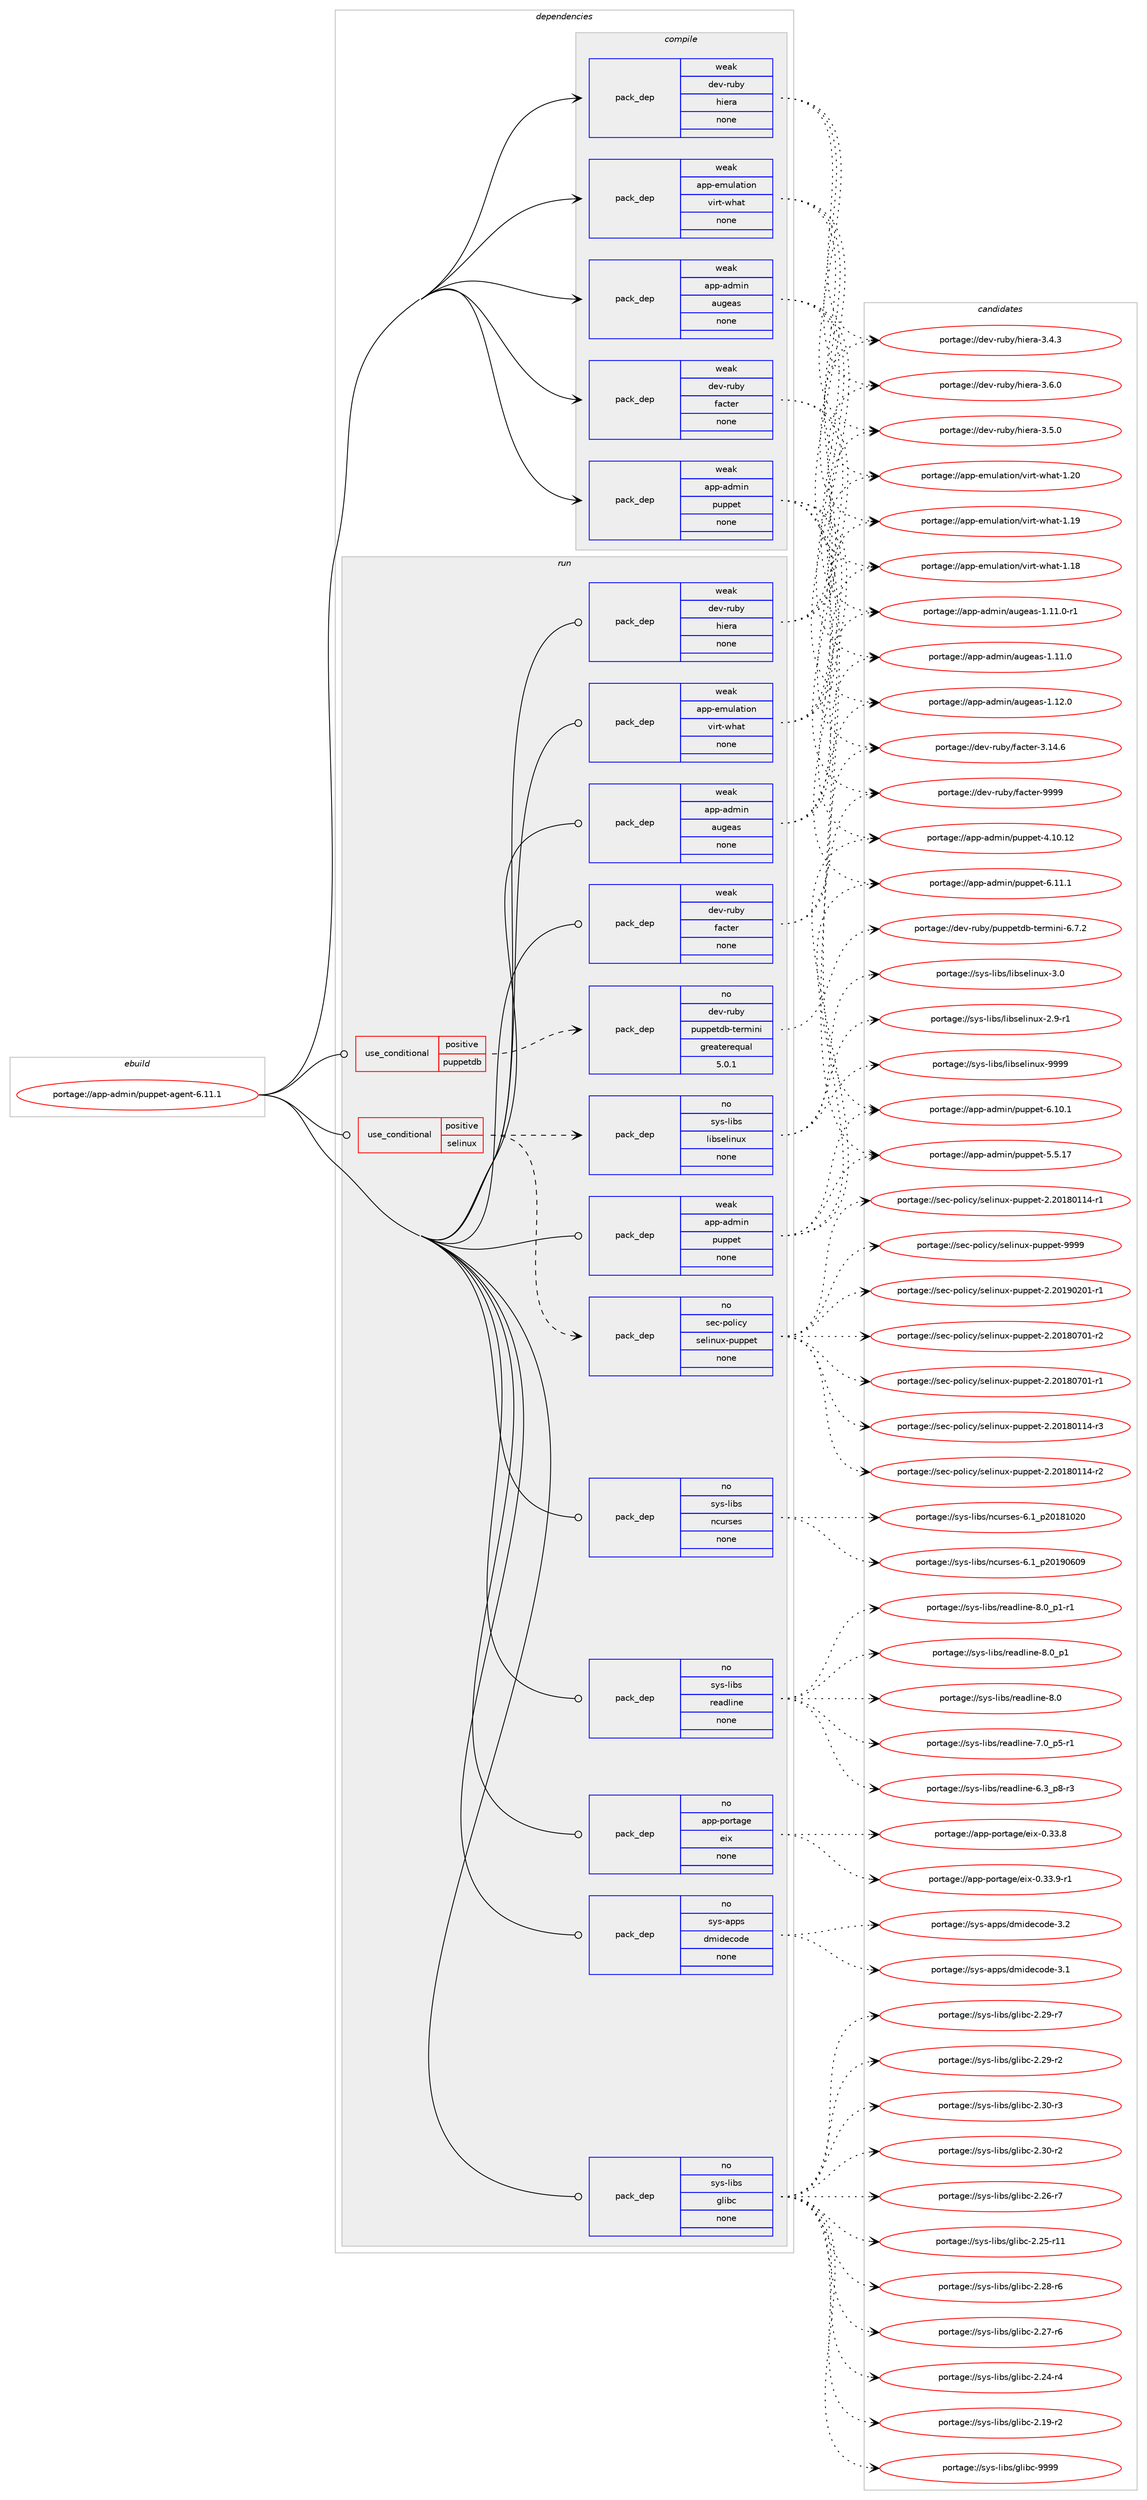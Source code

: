 digraph prolog {

# *************
# Graph options
# *************

newrank=true;
concentrate=true;
compound=true;
graph [rankdir=LR,fontname=Helvetica,fontsize=10,ranksep=1.5];#, ranksep=2.5, nodesep=0.2];
edge  [arrowhead=vee];
node  [fontname=Helvetica,fontsize=10];

# **********
# The ebuild
# **********

subgraph cluster_leftcol {
color=gray;
label=<<i>ebuild</i>>;
id [label="portage://app-admin/puppet-agent-6.11.1", color=red, width=4, href="../app-admin/puppet-agent-6.11.1.svg"];
}

# ****************
# The dependencies
# ****************

subgraph cluster_midcol {
color=gray;
label=<<i>dependencies</i>>;
subgraph cluster_compile {
fillcolor="#eeeeee";
style=filled;
label=<<i>compile</i>>;
subgraph pack490360 {
dependency653623 [label=<<TABLE BORDER="0" CELLBORDER="1" CELLSPACING="0" CELLPADDING="4" WIDTH="220"><TR><TD ROWSPAN="6" CELLPADDING="30">pack_dep</TD></TR><TR><TD WIDTH="110">weak</TD></TR><TR><TD>app-admin</TD></TR><TR><TD>augeas</TD></TR><TR><TD>none</TD></TR><TR><TD></TD></TR></TABLE>>, shape=none, color=blue];
}
id:e -> dependency653623:w [weight=20,style="solid",arrowhead="vee"];
subgraph pack490361 {
dependency653624 [label=<<TABLE BORDER="0" CELLBORDER="1" CELLSPACING="0" CELLPADDING="4" WIDTH="220"><TR><TD ROWSPAN="6" CELLPADDING="30">pack_dep</TD></TR><TR><TD WIDTH="110">weak</TD></TR><TR><TD>app-admin</TD></TR><TR><TD>puppet</TD></TR><TR><TD>none</TD></TR><TR><TD></TD></TR></TABLE>>, shape=none, color=blue];
}
id:e -> dependency653624:w [weight=20,style="solid",arrowhead="vee"];
subgraph pack490362 {
dependency653625 [label=<<TABLE BORDER="0" CELLBORDER="1" CELLSPACING="0" CELLPADDING="4" WIDTH="220"><TR><TD ROWSPAN="6" CELLPADDING="30">pack_dep</TD></TR><TR><TD WIDTH="110">weak</TD></TR><TR><TD>app-emulation</TD></TR><TR><TD>virt-what</TD></TR><TR><TD>none</TD></TR><TR><TD></TD></TR></TABLE>>, shape=none, color=blue];
}
id:e -> dependency653625:w [weight=20,style="solid",arrowhead="vee"];
subgraph pack490363 {
dependency653626 [label=<<TABLE BORDER="0" CELLBORDER="1" CELLSPACING="0" CELLPADDING="4" WIDTH="220"><TR><TD ROWSPAN="6" CELLPADDING="30">pack_dep</TD></TR><TR><TD WIDTH="110">weak</TD></TR><TR><TD>dev-ruby</TD></TR><TR><TD>facter</TD></TR><TR><TD>none</TD></TR><TR><TD></TD></TR></TABLE>>, shape=none, color=blue];
}
id:e -> dependency653626:w [weight=20,style="solid",arrowhead="vee"];
subgraph pack490364 {
dependency653627 [label=<<TABLE BORDER="0" CELLBORDER="1" CELLSPACING="0" CELLPADDING="4" WIDTH="220"><TR><TD ROWSPAN="6" CELLPADDING="30">pack_dep</TD></TR><TR><TD WIDTH="110">weak</TD></TR><TR><TD>dev-ruby</TD></TR><TR><TD>hiera</TD></TR><TR><TD>none</TD></TR><TR><TD></TD></TR></TABLE>>, shape=none, color=blue];
}
id:e -> dependency653627:w [weight=20,style="solid",arrowhead="vee"];
}
subgraph cluster_compileandrun {
fillcolor="#eeeeee";
style=filled;
label=<<i>compile and run</i>>;
}
subgraph cluster_run {
fillcolor="#eeeeee";
style=filled;
label=<<i>run</i>>;
subgraph cond154567 {
dependency653628 [label=<<TABLE BORDER="0" CELLBORDER="1" CELLSPACING="0" CELLPADDING="4"><TR><TD ROWSPAN="3" CELLPADDING="10">use_conditional</TD></TR><TR><TD>positive</TD></TR><TR><TD>puppetdb</TD></TR></TABLE>>, shape=none, color=red];
subgraph pack490365 {
dependency653629 [label=<<TABLE BORDER="0" CELLBORDER="1" CELLSPACING="0" CELLPADDING="4" WIDTH="220"><TR><TD ROWSPAN="6" CELLPADDING="30">pack_dep</TD></TR><TR><TD WIDTH="110">no</TD></TR><TR><TD>dev-ruby</TD></TR><TR><TD>puppetdb-termini</TD></TR><TR><TD>greaterequal</TD></TR><TR><TD>5.0.1</TD></TR></TABLE>>, shape=none, color=blue];
}
dependency653628:e -> dependency653629:w [weight=20,style="dashed",arrowhead="vee"];
}
id:e -> dependency653628:w [weight=20,style="solid",arrowhead="odot"];
subgraph cond154568 {
dependency653630 [label=<<TABLE BORDER="0" CELLBORDER="1" CELLSPACING="0" CELLPADDING="4"><TR><TD ROWSPAN="3" CELLPADDING="10">use_conditional</TD></TR><TR><TD>positive</TD></TR><TR><TD>selinux</TD></TR></TABLE>>, shape=none, color=red];
subgraph pack490366 {
dependency653631 [label=<<TABLE BORDER="0" CELLBORDER="1" CELLSPACING="0" CELLPADDING="4" WIDTH="220"><TR><TD ROWSPAN="6" CELLPADDING="30">pack_dep</TD></TR><TR><TD WIDTH="110">no</TD></TR><TR><TD>sys-libs</TD></TR><TR><TD>libselinux</TD></TR><TR><TD>none</TD></TR><TR><TD></TD></TR></TABLE>>, shape=none, color=blue];
}
dependency653630:e -> dependency653631:w [weight=20,style="dashed",arrowhead="vee"];
subgraph pack490367 {
dependency653632 [label=<<TABLE BORDER="0" CELLBORDER="1" CELLSPACING="0" CELLPADDING="4" WIDTH="220"><TR><TD ROWSPAN="6" CELLPADDING="30">pack_dep</TD></TR><TR><TD WIDTH="110">no</TD></TR><TR><TD>sec-policy</TD></TR><TR><TD>selinux-puppet</TD></TR><TR><TD>none</TD></TR><TR><TD></TD></TR></TABLE>>, shape=none, color=blue];
}
dependency653630:e -> dependency653632:w [weight=20,style="dashed",arrowhead="vee"];
}
id:e -> dependency653630:w [weight=20,style="solid",arrowhead="odot"];
subgraph pack490368 {
dependency653633 [label=<<TABLE BORDER="0" CELLBORDER="1" CELLSPACING="0" CELLPADDING="4" WIDTH="220"><TR><TD ROWSPAN="6" CELLPADDING="30">pack_dep</TD></TR><TR><TD WIDTH="110">no</TD></TR><TR><TD>app-portage</TD></TR><TR><TD>eix</TD></TR><TR><TD>none</TD></TR><TR><TD></TD></TR></TABLE>>, shape=none, color=blue];
}
id:e -> dependency653633:w [weight=20,style="solid",arrowhead="odot"];
subgraph pack490369 {
dependency653634 [label=<<TABLE BORDER="0" CELLBORDER="1" CELLSPACING="0" CELLPADDING="4" WIDTH="220"><TR><TD ROWSPAN="6" CELLPADDING="30">pack_dep</TD></TR><TR><TD WIDTH="110">no</TD></TR><TR><TD>sys-apps</TD></TR><TR><TD>dmidecode</TD></TR><TR><TD>none</TD></TR><TR><TD></TD></TR></TABLE>>, shape=none, color=blue];
}
id:e -> dependency653634:w [weight=20,style="solid",arrowhead="odot"];
subgraph pack490370 {
dependency653635 [label=<<TABLE BORDER="0" CELLBORDER="1" CELLSPACING="0" CELLPADDING="4" WIDTH="220"><TR><TD ROWSPAN="6" CELLPADDING="30">pack_dep</TD></TR><TR><TD WIDTH="110">no</TD></TR><TR><TD>sys-libs</TD></TR><TR><TD>glibc</TD></TR><TR><TD>none</TD></TR><TR><TD></TD></TR></TABLE>>, shape=none, color=blue];
}
id:e -> dependency653635:w [weight=20,style="solid",arrowhead="odot"];
subgraph pack490371 {
dependency653636 [label=<<TABLE BORDER="0" CELLBORDER="1" CELLSPACING="0" CELLPADDING="4" WIDTH="220"><TR><TD ROWSPAN="6" CELLPADDING="30">pack_dep</TD></TR><TR><TD WIDTH="110">no</TD></TR><TR><TD>sys-libs</TD></TR><TR><TD>ncurses</TD></TR><TR><TD>none</TD></TR><TR><TD></TD></TR></TABLE>>, shape=none, color=blue];
}
id:e -> dependency653636:w [weight=20,style="solid",arrowhead="odot"];
subgraph pack490372 {
dependency653637 [label=<<TABLE BORDER="0" CELLBORDER="1" CELLSPACING="0" CELLPADDING="4" WIDTH="220"><TR><TD ROWSPAN="6" CELLPADDING="30">pack_dep</TD></TR><TR><TD WIDTH="110">no</TD></TR><TR><TD>sys-libs</TD></TR><TR><TD>readline</TD></TR><TR><TD>none</TD></TR><TR><TD></TD></TR></TABLE>>, shape=none, color=blue];
}
id:e -> dependency653637:w [weight=20,style="solid",arrowhead="odot"];
subgraph pack490373 {
dependency653638 [label=<<TABLE BORDER="0" CELLBORDER="1" CELLSPACING="0" CELLPADDING="4" WIDTH="220"><TR><TD ROWSPAN="6" CELLPADDING="30">pack_dep</TD></TR><TR><TD WIDTH="110">weak</TD></TR><TR><TD>app-admin</TD></TR><TR><TD>augeas</TD></TR><TR><TD>none</TD></TR><TR><TD></TD></TR></TABLE>>, shape=none, color=blue];
}
id:e -> dependency653638:w [weight=20,style="solid",arrowhead="odot"];
subgraph pack490374 {
dependency653639 [label=<<TABLE BORDER="0" CELLBORDER="1" CELLSPACING="0" CELLPADDING="4" WIDTH="220"><TR><TD ROWSPAN="6" CELLPADDING="30">pack_dep</TD></TR><TR><TD WIDTH="110">weak</TD></TR><TR><TD>app-admin</TD></TR><TR><TD>puppet</TD></TR><TR><TD>none</TD></TR><TR><TD></TD></TR></TABLE>>, shape=none, color=blue];
}
id:e -> dependency653639:w [weight=20,style="solid",arrowhead="odot"];
subgraph pack490375 {
dependency653640 [label=<<TABLE BORDER="0" CELLBORDER="1" CELLSPACING="0" CELLPADDING="4" WIDTH="220"><TR><TD ROWSPAN="6" CELLPADDING="30">pack_dep</TD></TR><TR><TD WIDTH="110">weak</TD></TR><TR><TD>app-emulation</TD></TR><TR><TD>virt-what</TD></TR><TR><TD>none</TD></TR><TR><TD></TD></TR></TABLE>>, shape=none, color=blue];
}
id:e -> dependency653640:w [weight=20,style="solid",arrowhead="odot"];
subgraph pack490376 {
dependency653641 [label=<<TABLE BORDER="0" CELLBORDER="1" CELLSPACING="0" CELLPADDING="4" WIDTH="220"><TR><TD ROWSPAN="6" CELLPADDING="30">pack_dep</TD></TR><TR><TD WIDTH="110">weak</TD></TR><TR><TD>dev-ruby</TD></TR><TR><TD>facter</TD></TR><TR><TD>none</TD></TR><TR><TD></TD></TR></TABLE>>, shape=none, color=blue];
}
id:e -> dependency653641:w [weight=20,style="solid",arrowhead="odot"];
subgraph pack490377 {
dependency653642 [label=<<TABLE BORDER="0" CELLBORDER="1" CELLSPACING="0" CELLPADDING="4" WIDTH="220"><TR><TD ROWSPAN="6" CELLPADDING="30">pack_dep</TD></TR><TR><TD WIDTH="110">weak</TD></TR><TR><TD>dev-ruby</TD></TR><TR><TD>hiera</TD></TR><TR><TD>none</TD></TR><TR><TD></TD></TR></TABLE>>, shape=none, color=blue];
}
id:e -> dependency653642:w [weight=20,style="solid",arrowhead="odot"];
}
}

# **************
# The candidates
# **************

subgraph cluster_choices {
rank=same;
color=gray;
label=<<i>candidates</i>>;

subgraph choice490360 {
color=black;
nodesep=1;
choice97112112459710010910511047971171031019711545494649504648 [label="portage://app-admin/augeas-1.12.0", color=red, width=4,href="../app-admin/augeas-1.12.0.svg"];
choice971121124597100109105110479711710310197115454946494946484511449 [label="portage://app-admin/augeas-1.11.0-r1", color=red, width=4,href="../app-admin/augeas-1.11.0-r1.svg"];
choice97112112459710010910511047971171031019711545494649494648 [label="portage://app-admin/augeas-1.11.0", color=red, width=4,href="../app-admin/augeas-1.11.0.svg"];
dependency653623:e -> choice97112112459710010910511047971171031019711545494649504648:w [style=dotted,weight="100"];
dependency653623:e -> choice971121124597100109105110479711710310197115454946494946484511449:w [style=dotted,weight="100"];
dependency653623:e -> choice97112112459710010910511047971171031019711545494649494648:w [style=dotted,weight="100"];
}
subgraph choice490361 {
color=black;
nodesep=1;
choice9711211245971001091051104711211711211210111645544649494649 [label="portage://app-admin/puppet-6.11.1", color=red, width=4,href="../app-admin/puppet-6.11.1.svg"];
choice9711211245971001091051104711211711211210111645544649484649 [label="portage://app-admin/puppet-6.10.1", color=red, width=4,href="../app-admin/puppet-6.10.1.svg"];
choice9711211245971001091051104711211711211210111645534653464955 [label="portage://app-admin/puppet-5.5.17", color=red, width=4,href="../app-admin/puppet-5.5.17.svg"];
choice971121124597100109105110471121171121121011164552464948464950 [label="portage://app-admin/puppet-4.10.12", color=red, width=4,href="../app-admin/puppet-4.10.12.svg"];
dependency653624:e -> choice9711211245971001091051104711211711211210111645544649494649:w [style=dotted,weight="100"];
dependency653624:e -> choice9711211245971001091051104711211711211210111645544649484649:w [style=dotted,weight="100"];
dependency653624:e -> choice9711211245971001091051104711211711211210111645534653464955:w [style=dotted,weight="100"];
dependency653624:e -> choice971121124597100109105110471121171121121011164552464948464950:w [style=dotted,weight="100"];
}
subgraph choice490362 {
color=black;
nodesep=1;
choice9711211245101109117108971161051111104711810511411645119104971164549465048 [label="portage://app-emulation/virt-what-1.20", color=red, width=4,href="../app-emulation/virt-what-1.20.svg"];
choice9711211245101109117108971161051111104711810511411645119104971164549464957 [label="portage://app-emulation/virt-what-1.19", color=red, width=4,href="../app-emulation/virt-what-1.19.svg"];
choice9711211245101109117108971161051111104711810511411645119104971164549464956 [label="portage://app-emulation/virt-what-1.18", color=red, width=4,href="../app-emulation/virt-what-1.18.svg"];
dependency653625:e -> choice9711211245101109117108971161051111104711810511411645119104971164549465048:w [style=dotted,weight="100"];
dependency653625:e -> choice9711211245101109117108971161051111104711810511411645119104971164549464957:w [style=dotted,weight="100"];
dependency653625:e -> choice9711211245101109117108971161051111104711810511411645119104971164549464956:w [style=dotted,weight="100"];
}
subgraph choice490363 {
color=black;
nodesep=1;
choice10010111845114117981214710297991161011144557575757 [label="portage://dev-ruby/facter-9999", color=red, width=4,href="../dev-ruby/facter-9999.svg"];
choice100101118451141179812147102979911610111445514649524654 [label="portage://dev-ruby/facter-3.14.6", color=red, width=4,href="../dev-ruby/facter-3.14.6.svg"];
dependency653626:e -> choice10010111845114117981214710297991161011144557575757:w [style=dotted,weight="100"];
dependency653626:e -> choice100101118451141179812147102979911610111445514649524654:w [style=dotted,weight="100"];
}
subgraph choice490364 {
color=black;
nodesep=1;
choice10010111845114117981214710410510111497455146544648 [label="portage://dev-ruby/hiera-3.6.0", color=red, width=4,href="../dev-ruby/hiera-3.6.0.svg"];
choice10010111845114117981214710410510111497455146534648 [label="portage://dev-ruby/hiera-3.5.0", color=red, width=4,href="../dev-ruby/hiera-3.5.0.svg"];
choice10010111845114117981214710410510111497455146524651 [label="portage://dev-ruby/hiera-3.4.3", color=red, width=4,href="../dev-ruby/hiera-3.4.3.svg"];
dependency653627:e -> choice10010111845114117981214710410510111497455146544648:w [style=dotted,weight="100"];
dependency653627:e -> choice10010111845114117981214710410510111497455146534648:w [style=dotted,weight="100"];
dependency653627:e -> choice10010111845114117981214710410510111497455146524651:w [style=dotted,weight="100"];
}
subgraph choice490365 {
color=black;
nodesep=1;
choice1001011184511411798121471121171121121011161009845116101114109105110105455446554650 [label="portage://dev-ruby/puppetdb-termini-6.7.2", color=red, width=4,href="../dev-ruby/puppetdb-termini-6.7.2.svg"];
dependency653629:e -> choice1001011184511411798121471121171121121011161009845116101114109105110105455446554650:w [style=dotted,weight="100"];
}
subgraph choice490366 {
color=black;
nodesep=1;
choice115121115451081059811547108105981151011081051101171204557575757 [label="portage://sys-libs/libselinux-9999", color=red, width=4,href="../sys-libs/libselinux-9999.svg"];
choice1151211154510810598115471081059811510110810511011712045514648 [label="portage://sys-libs/libselinux-3.0", color=red, width=4,href="../sys-libs/libselinux-3.0.svg"];
choice11512111545108105981154710810598115101108105110117120455046574511449 [label="portage://sys-libs/libselinux-2.9-r1", color=red, width=4,href="../sys-libs/libselinux-2.9-r1.svg"];
dependency653631:e -> choice115121115451081059811547108105981151011081051101171204557575757:w [style=dotted,weight="100"];
dependency653631:e -> choice1151211154510810598115471081059811510110810511011712045514648:w [style=dotted,weight="100"];
dependency653631:e -> choice11512111545108105981154710810598115101108105110117120455046574511449:w [style=dotted,weight="100"];
}
subgraph choice490367 {
color=black;
nodesep=1;
choice11510199451121111081059912147115101108105110117120451121171121121011164557575757 [label="portage://sec-policy/selinux-puppet-9999", color=red, width=4,href="../sec-policy/selinux-puppet-9999.svg"];
choice115101994511211110810599121471151011081051101171204511211711211210111645504650484957485048494511449 [label="portage://sec-policy/selinux-puppet-2.20190201-r1", color=red, width=4,href="../sec-policy/selinux-puppet-2.20190201-r1.svg"];
choice115101994511211110810599121471151011081051101171204511211711211210111645504650484956485548494511450 [label="portage://sec-policy/selinux-puppet-2.20180701-r2", color=red, width=4,href="../sec-policy/selinux-puppet-2.20180701-r2.svg"];
choice115101994511211110810599121471151011081051101171204511211711211210111645504650484956485548494511449 [label="portage://sec-policy/selinux-puppet-2.20180701-r1", color=red, width=4,href="../sec-policy/selinux-puppet-2.20180701-r1.svg"];
choice115101994511211110810599121471151011081051101171204511211711211210111645504650484956484949524511451 [label="portage://sec-policy/selinux-puppet-2.20180114-r3", color=red, width=4,href="../sec-policy/selinux-puppet-2.20180114-r3.svg"];
choice115101994511211110810599121471151011081051101171204511211711211210111645504650484956484949524511450 [label="portage://sec-policy/selinux-puppet-2.20180114-r2", color=red, width=4,href="../sec-policy/selinux-puppet-2.20180114-r2.svg"];
choice115101994511211110810599121471151011081051101171204511211711211210111645504650484956484949524511449 [label="portage://sec-policy/selinux-puppet-2.20180114-r1", color=red, width=4,href="../sec-policy/selinux-puppet-2.20180114-r1.svg"];
dependency653632:e -> choice11510199451121111081059912147115101108105110117120451121171121121011164557575757:w [style=dotted,weight="100"];
dependency653632:e -> choice115101994511211110810599121471151011081051101171204511211711211210111645504650484957485048494511449:w [style=dotted,weight="100"];
dependency653632:e -> choice115101994511211110810599121471151011081051101171204511211711211210111645504650484956485548494511450:w [style=dotted,weight="100"];
dependency653632:e -> choice115101994511211110810599121471151011081051101171204511211711211210111645504650484956485548494511449:w [style=dotted,weight="100"];
dependency653632:e -> choice115101994511211110810599121471151011081051101171204511211711211210111645504650484956484949524511451:w [style=dotted,weight="100"];
dependency653632:e -> choice115101994511211110810599121471151011081051101171204511211711211210111645504650484956484949524511450:w [style=dotted,weight="100"];
dependency653632:e -> choice115101994511211110810599121471151011081051101171204511211711211210111645504650484956484949524511449:w [style=dotted,weight="100"];
}
subgraph choice490368 {
color=black;
nodesep=1;
choice97112112451121111141169710310147101105120454846515146574511449 [label="portage://app-portage/eix-0.33.9-r1", color=red, width=4,href="../app-portage/eix-0.33.9-r1.svg"];
choice9711211245112111114116971031014710110512045484651514656 [label="portage://app-portage/eix-0.33.8", color=red, width=4,href="../app-portage/eix-0.33.8.svg"];
dependency653633:e -> choice97112112451121111141169710310147101105120454846515146574511449:w [style=dotted,weight="100"];
dependency653633:e -> choice9711211245112111114116971031014710110512045484651514656:w [style=dotted,weight="100"];
}
subgraph choice490369 {
color=black;
nodesep=1;
choice1151211154597112112115471001091051001019911110010145514650 [label="portage://sys-apps/dmidecode-3.2", color=red, width=4,href="../sys-apps/dmidecode-3.2.svg"];
choice1151211154597112112115471001091051001019911110010145514649 [label="portage://sys-apps/dmidecode-3.1", color=red, width=4,href="../sys-apps/dmidecode-3.1.svg"];
dependency653634:e -> choice1151211154597112112115471001091051001019911110010145514650:w [style=dotted,weight="100"];
dependency653634:e -> choice1151211154597112112115471001091051001019911110010145514649:w [style=dotted,weight="100"];
}
subgraph choice490370 {
color=black;
nodesep=1;
choice11512111545108105981154710310810598994557575757 [label="portage://sys-libs/glibc-9999", color=red, width=4,href="../sys-libs/glibc-9999.svg"];
choice115121115451081059811547103108105989945504651484511451 [label="portage://sys-libs/glibc-2.30-r3", color=red, width=4,href="../sys-libs/glibc-2.30-r3.svg"];
choice115121115451081059811547103108105989945504651484511450 [label="portage://sys-libs/glibc-2.30-r2", color=red, width=4,href="../sys-libs/glibc-2.30-r2.svg"];
choice115121115451081059811547103108105989945504650574511455 [label="portage://sys-libs/glibc-2.29-r7", color=red, width=4,href="../sys-libs/glibc-2.29-r7.svg"];
choice115121115451081059811547103108105989945504650574511450 [label="portage://sys-libs/glibc-2.29-r2", color=red, width=4,href="../sys-libs/glibc-2.29-r2.svg"];
choice115121115451081059811547103108105989945504650564511454 [label="portage://sys-libs/glibc-2.28-r6", color=red, width=4,href="../sys-libs/glibc-2.28-r6.svg"];
choice115121115451081059811547103108105989945504650554511454 [label="portage://sys-libs/glibc-2.27-r6", color=red, width=4,href="../sys-libs/glibc-2.27-r6.svg"];
choice115121115451081059811547103108105989945504650544511455 [label="portage://sys-libs/glibc-2.26-r7", color=red, width=4,href="../sys-libs/glibc-2.26-r7.svg"];
choice11512111545108105981154710310810598994550465053451144949 [label="portage://sys-libs/glibc-2.25-r11", color=red, width=4,href="../sys-libs/glibc-2.25-r11.svg"];
choice115121115451081059811547103108105989945504650524511452 [label="portage://sys-libs/glibc-2.24-r4", color=red, width=4,href="../sys-libs/glibc-2.24-r4.svg"];
choice115121115451081059811547103108105989945504649574511450 [label="portage://sys-libs/glibc-2.19-r2", color=red, width=4,href="../sys-libs/glibc-2.19-r2.svg"];
dependency653635:e -> choice11512111545108105981154710310810598994557575757:w [style=dotted,weight="100"];
dependency653635:e -> choice115121115451081059811547103108105989945504651484511451:w [style=dotted,weight="100"];
dependency653635:e -> choice115121115451081059811547103108105989945504651484511450:w [style=dotted,weight="100"];
dependency653635:e -> choice115121115451081059811547103108105989945504650574511455:w [style=dotted,weight="100"];
dependency653635:e -> choice115121115451081059811547103108105989945504650574511450:w [style=dotted,weight="100"];
dependency653635:e -> choice115121115451081059811547103108105989945504650564511454:w [style=dotted,weight="100"];
dependency653635:e -> choice115121115451081059811547103108105989945504650554511454:w [style=dotted,weight="100"];
dependency653635:e -> choice115121115451081059811547103108105989945504650544511455:w [style=dotted,weight="100"];
dependency653635:e -> choice11512111545108105981154710310810598994550465053451144949:w [style=dotted,weight="100"];
dependency653635:e -> choice115121115451081059811547103108105989945504650524511452:w [style=dotted,weight="100"];
dependency653635:e -> choice115121115451081059811547103108105989945504649574511450:w [style=dotted,weight="100"];
}
subgraph choice490371 {
color=black;
nodesep=1;
choice1151211154510810598115471109911711411510111545544649951125048495748544857 [label="portage://sys-libs/ncurses-6.1_p20190609", color=red, width=4,href="../sys-libs/ncurses-6.1_p20190609.svg"];
choice1151211154510810598115471109911711411510111545544649951125048495649485048 [label="portage://sys-libs/ncurses-6.1_p20181020", color=red, width=4,href="../sys-libs/ncurses-6.1_p20181020.svg"];
dependency653636:e -> choice1151211154510810598115471109911711411510111545544649951125048495748544857:w [style=dotted,weight="100"];
dependency653636:e -> choice1151211154510810598115471109911711411510111545544649951125048495649485048:w [style=dotted,weight="100"];
}
subgraph choice490372 {
color=black;
nodesep=1;
choice115121115451081059811547114101971001081051101014556464895112494511449 [label="portage://sys-libs/readline-8.0_p1-r1", color=red, width=4,href="../sys-libs/readline-8.0_p1-r1.svg"];
choice11512111545108105981154711410197100108105110101455646489511249 [label="portage://sys-libs/readline-8.0_p1", color=red, width=4,href="../sys-libs/readline-8.0_p1.svg"];
choice1151211154510810598115471141019710010810511010145564648 [label="portage://sys-libs/readline-8.0", color=red, width=4,href="../sys-libs/readline-8.0.svg"];
choice115121115451081059811547114101971001081051101014555464895112534511449 [label="portage://sys-libs/readline-7.0_p5-r1", color=red, width=4,href="../sys-libs/readline-7.0_p5-r1.svg"];
choice115121115451081059811547114101971001081051101014554465195112564511451 [label="portage://sys-libs/readline-6.3_p8-r3", color=red, width=4,href="../sys-libs/readline-6.3_p8-r3.svg"];
dependency653637:e -> choice115121115451081059811547114101971001081051101014556464895112494511449:w [style=dotted,weight="100"];
dependency653637:e -> choice11512111545108105981154711410197100108105110101455646489511249:w [style=dotted,weight="100"];
dependency653637:e -> choice1151211154510810598115471141019710010810511010145564648:w [style=dotted,weight="100"];
dependency653637:e -> choice115121115451081059811547114101971001081051101014555464895112534511449:w [style=dotted,weight="100"];
dependency653637:e -> choice115121115451081059811547114101971001081051101014554465195112564511451:w [style=dotted,weight="100"];
}
subgraph choice490373 {
color=black;
nodesep=1;
choice97112112459710010910511047971171031019711545494649504648 [label="portage://app-admin/augeas-1.12.0", color=red, width=4,href="../app-admin/augeas-1.12.0.svg"];
choice971121124597100109105110479711710310197115454946494946484511449 [label="portage://app-admin/augeas-1.11.0-r1", color=red, width=4,href="../app-admin/augeas-1.11.0-r1.svg"];
choice97112112459710010910511047971171031019711545494649494648 [label="portage://app-admin/augeas-1.11.0", color=red, width=4,href="../app-admin/augeas-1.11.0.svg"];
dependency653638:e -> choice97112112459710010910511047971171031019711545494649504648:w [style=dotted,weight="100"];
dependency653638:e -> choice971121124597100109105110479711710310197115454946494946484511449:w [style=dotted,weight="100"];
dependency653638:e -> choice97112112459710010910511047971171031019711545494649494648:w [style=dotted,weight="100"];
}
subgraph choice490374 {
color=black;
nodesep=1;
choice9711211245971001091051104711211711211210111645544649494649 [label="portage://app-admin/puppet-6.11.1", color=red, width=4,href="../app-admin/puppet-6.11.1.svg"];
choice9711211245971001091051104711211711211210111645544649484649 [label="portage://app-admin/puppet-6.10.1", color=red, width=4,href="../app-admin/puppet-6.10.1.svg"];
choice9711211245971001091051104711211711211210111645534653464955 [label="portage://app-admin/puppet-5.5.17", color=red, width=4,href="../app-admin/puppet-5.5.17.svg"];
choice971121124597100109105110471121171121121011164552464948464950 [label="portage://app-admin/puppet-4.10.12", color=red, width=4,href="../app-admin/puppet-4.10.12.svg"];
dependency653639:e -> choice9711211245971001091051104711211711211210111645544649494649:w [style=dotted,weight="100"];
dependency653639:e -> choice9711211245971001091051104711211711211210111645544649484649:w [style=dotted,weight="100"];
dependency653639:e -> choice9711211245971001091051104711211711211210111645534653464955:w [style=dotted,weight="100"];
dependency653639:e -> choice971121124597100109105110471121171121121011164552464948464950:w [style=dotted,weight="100"];
}
subgraph choice490375 {
color=black;
nodesep=1;
choice9711211245101109117108971161051111104711810511411645119104971164549465048 [label="portage://app-emulation/virt-what-1.20", color=red, width=4,href="../app-emulation/virt-what-1.20.svg"];
choice9711211245101109117108971161051111104711810511411645119104971164549464957 [label="portage://app-emulation/virt-what-1.19", color=red, width=4,href="../app-emulation/virt-what-1.19.svg"];
choice9711211245101109117108971161051111104711810511411645119104971164549464956 [label="portage://app-emulation/virt-what-1.18", color=red, width=4,href="../app-emulation/virt-what-1.18.svg"];
dependency653640:e -> choice9711211245101109117108971161051111104711810511411645119104971164549465048:w [style=dotted,weight="100"];
dependency653640:e -> choice9711211245101109117108971161051111104711810511411645119104971164549464957:w [style=dotted,weight="100"];
dependency653640:e -> choice9711211245101109117108971161051111104711810511411645119104971164549464956:w [style=dotted,weight="100"];
}
subgraph choice490376 {
color=black;
nodesep=1;
choice10010111845114117981214710297991161011144557575757 [label="portage://dev-ruby/facter-9999", color=red, width=4,href="../dev-ruby/facter-9999.svg"];
choice100101118451141179812147102979911610111445514649524654 [label="portage://dev-ruby/facter-3.14.6", color=red, width=4,href="../dev-ruby/facter-3.14.6.svg"];
dependency653641:e -> choice10010111845114117981214710297991161011144557575757:w [style=dotted,weight="100"];
dependency653641:e -> choice100101118451141179812147102979911610111445514649524654:w [style=dotted,weight="100"];
}
subgraph choice490377 {
color=black;
nodesep=1;
choice10010111845114117981214710410510111497455146544648 [label="portage://dev-ruby/hiera-3.6.0", color=red, width=4,href="../dev-ruby/hiera-3.6.0.svg"];
choice10010111845114117981214710410510111497455146534648 [label="portage://dev-ruby/hiera-3.5.0", color=red, width=4,href="../dev-ruby/hiera-3.5.0.svg"];
choice10010111845114117981214710410510111497455146524651 [label="portage://dev-ruby/hiera-3.4.3", color=red, width=4,href="../dev-ruby/hiera-3.4.3.svg"];
dependency653642:e -> choice10010111845114117981214710410510111497455146544648:w [style=dotted,weight="100"];
dependency653642:e -> choice10010111845114117981214710410510111497455146534648:w [style=dotted,weight="100"];
dependency653642:e -> choice10010111845114117981214710410510111497455146524651:w [style=dotted,weight="100"];
}
}

}

